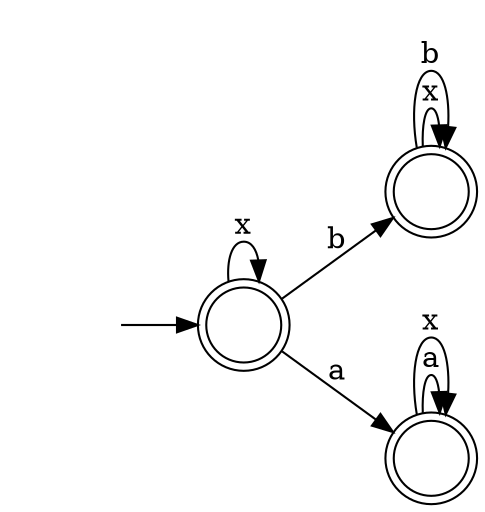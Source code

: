 digraph Automaton {
  rankdir = LR;
  0 [shape=doublecircle,label=""];
  0 -> 0 [label="x"]
  0 -> 0 [label="b"]
  1 [shape=doublecircle,label=""];
  initial [shape=plaintext,label=""];
  initial -> 1
  1 -> 2 [label="a"]
  1 -> 1 [label="x"]
  1 -> 0 [label="b"]
  2 [shape=doublecircle,label=""];
  2 -> 2 [label="a"]
  2 -> 2 [label="x"]
}
